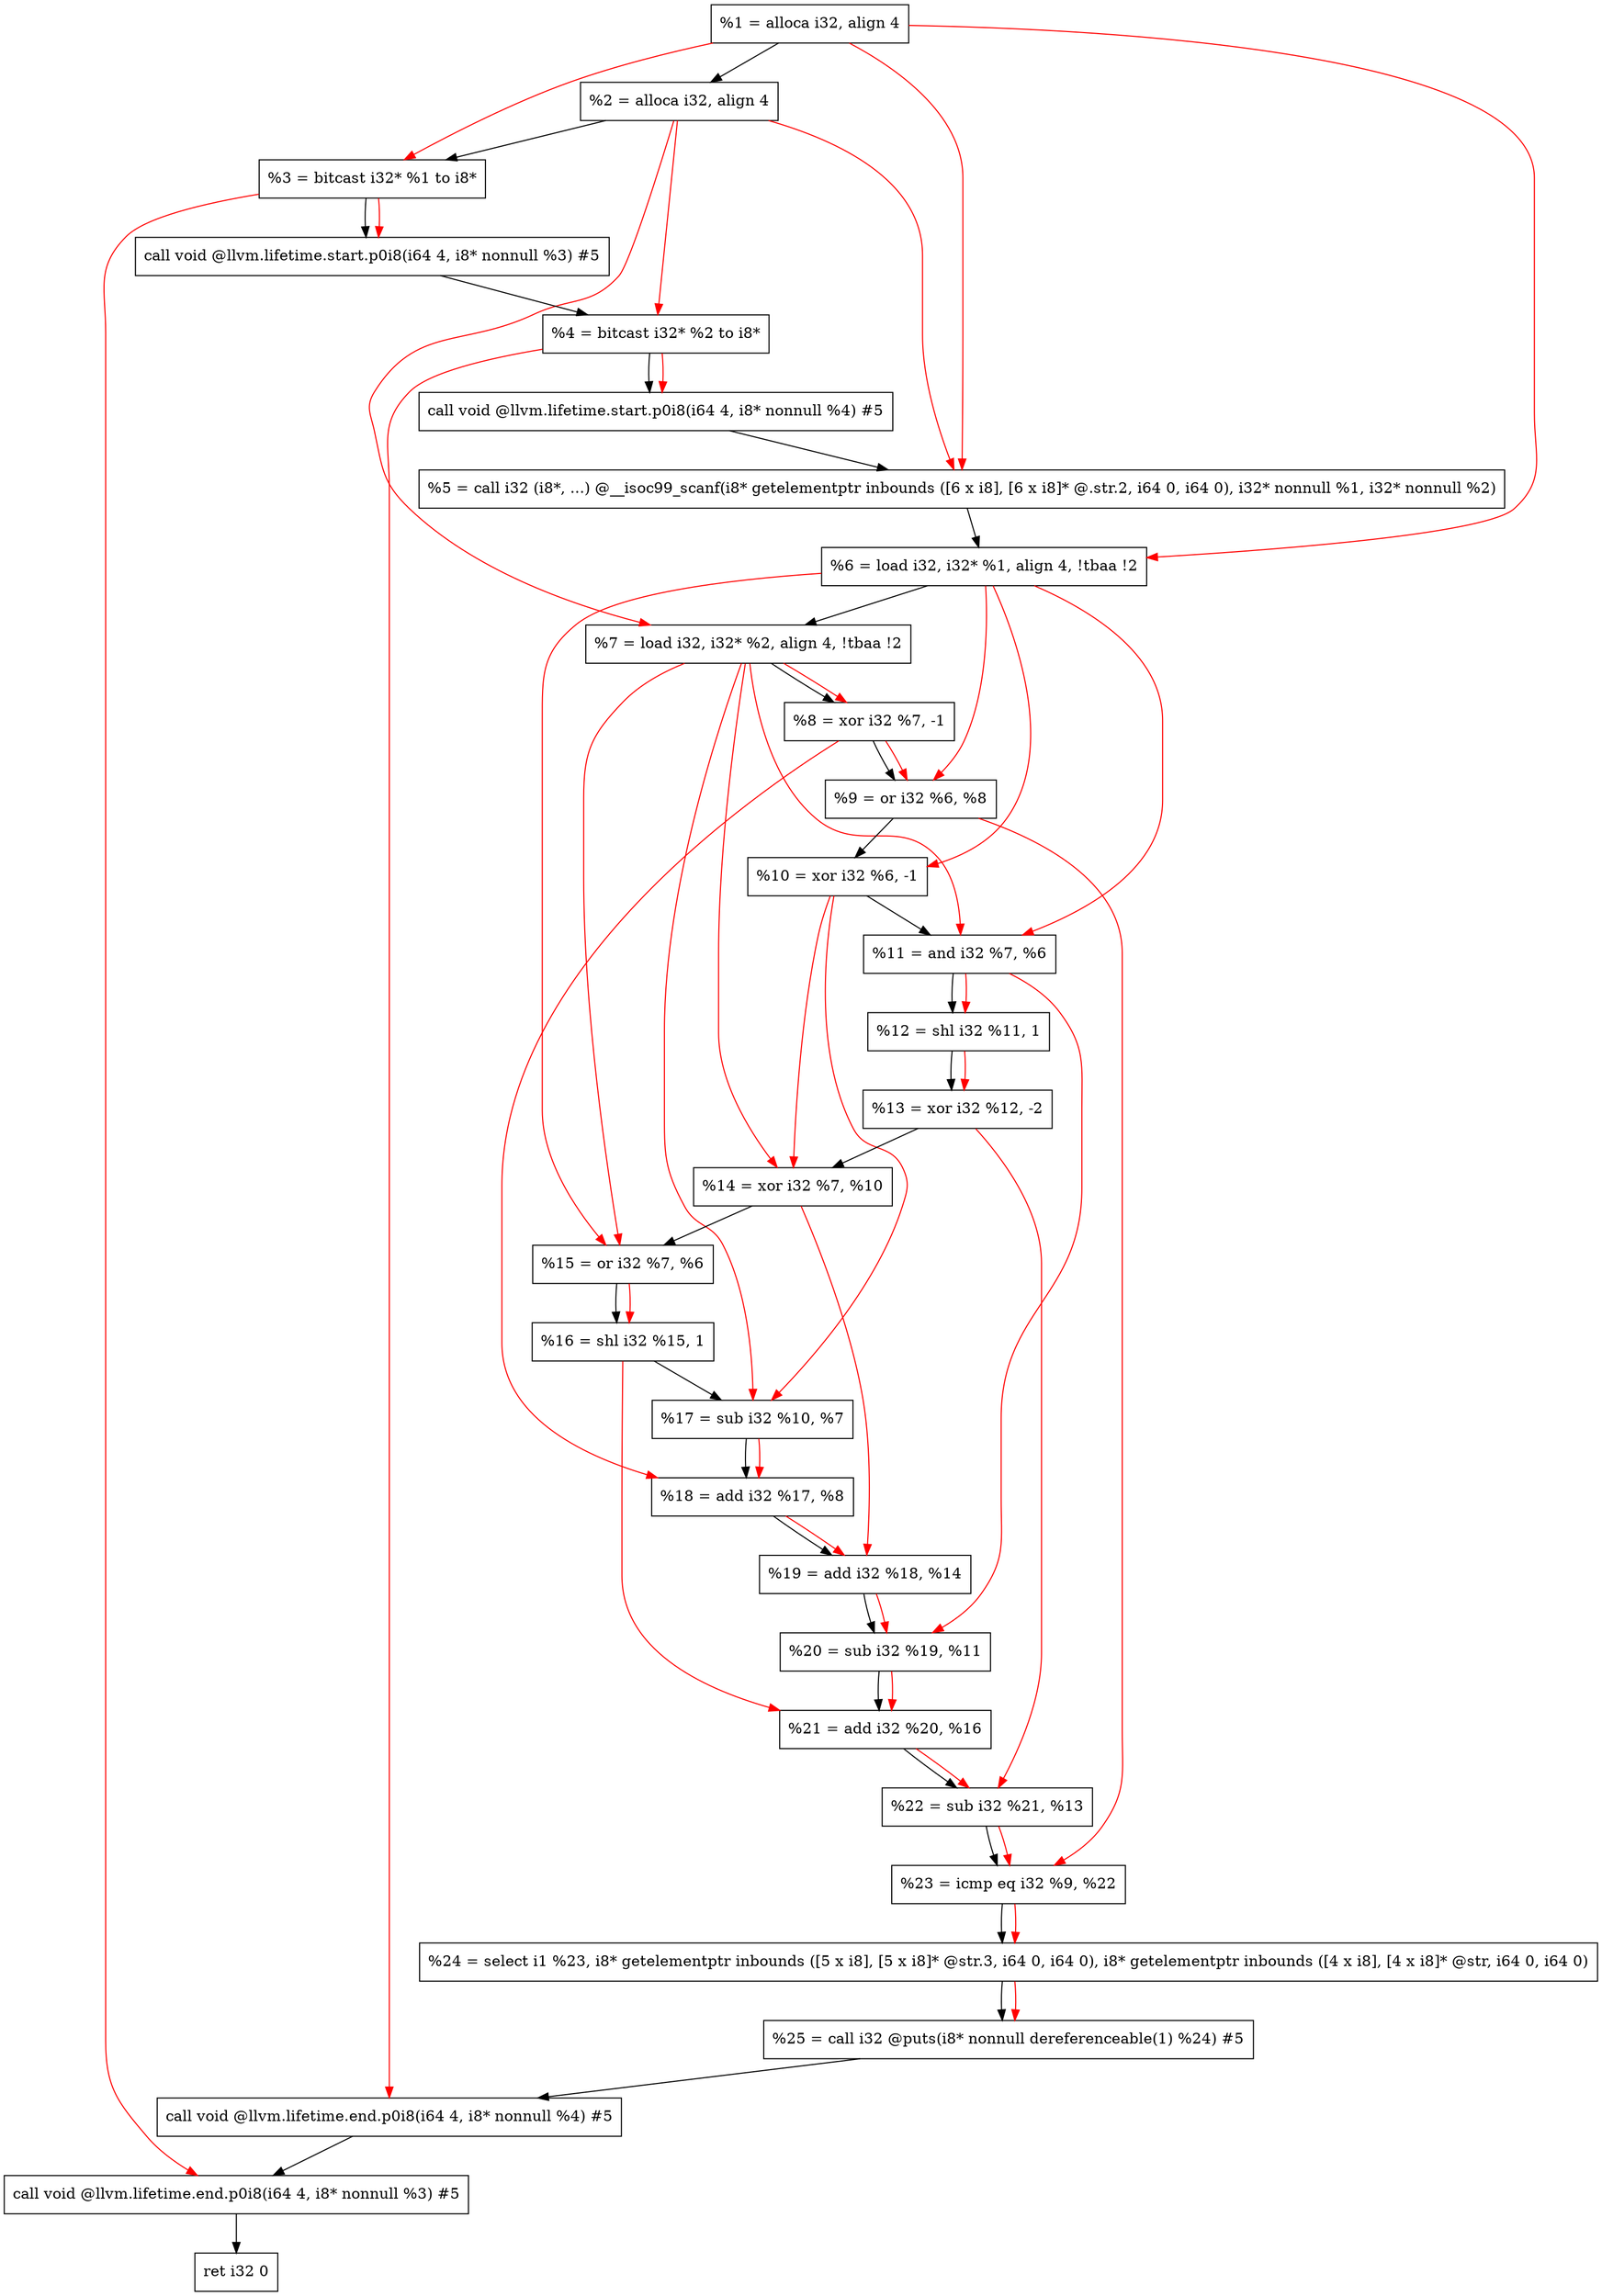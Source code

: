 digraph "DFG for'main' function" {
	Node0x24d47c8[shape=record, label="  %1 = alloca i32, align 4"];
	Node0x24d4848[shape=record, label="  %2 = alloca i32, align 4"];
	Node0x24d48d8[shape=record, label="  %3 = bitcast i32* %1 to i8*"];
	Node0x24d4d38[shape=record, label="  call void @llvm.lifetime.start.p0i8(i64 4, i8* nonnull %3) #5"];
	Node0x24d4e18[shape=record, label="  %4 = bitcast i32* %2 to i8*"];
	Node0x24d4f38[shape=record, label="  call void @llvm.lifetime.start.p0i8(i64 4, i8* nonnull %4) #5"];
	Node0x24d5170[shape=record, label="  %5 = call i32 (i8*, ...) @__isoc99_scanf(i8* getelementptr inbounds ([6 x i8], [6 x i8]* @.str.2, i64 0, i64 0), i32* nonnull %1, i32* nonnull %2)"];
	Node0x24d5228[shape=record, label="  %6 = load i32, i32* %1, align 4, !tbaa !2"];
	Node0x24d6198[shape=record, label="  %7 = load i32, i32* %2, align 4, !tbaa !2"];
	Node0x24d6820[shape=record, label="  %8 = xor i32 %7, -1"];
	Node0x24d6890[shape=record, label="  %9 = or i32 %6, %8"];
	Node0x24d6900[shape=record, label="  %10 = xor i32 %6, -1"];
	Node0x24d6970[shape=record, label="  %11 = and i32 %7, %6"];
	Node0x24d69e0[shape=record, label="  %12 = shl i32 %11, 1"];
	Node0x24d6a50[shape=record, label="  %13 = xor i32 %12, -2"];
	Node0x24d6ac0[shape=record, label="  %14 = xor i32 %7, %10"];
	Node0x24d6b30[shape=record, label="  %15 = or i32 %7, %6"];
	Node0x24d6ba0[shape=record, label="  %16 = shl i32 %15, 1"];
	Node0x24d6c10[shape=record, label="  %17 = sub i32 %10, %7"];
	Node0x24d6c80[shape=record, label="  %18 = add i32 %17, %8"];
	Node0x24d6cf0[shape=record, label="  %19 = add i32 %18, %14"];
	Node0x24d6d60[shape=record, label="  %20 = sub i32 %19, %11"];
	Node0x24d6dd0[shape=record, label="  %21 = add i32 %20, %16"];
	Node0x24d6e40[shape=record, label="  %22 = sub i32 %21, %13"];
	Node0x24d6eb0[shape=record, label="  %23 = icmp eq i32 %9, %22"];
	Node0x24759d8[shape=record, label="  %24 = select i1 %23, i8* getelementptr inbounds ([5 x i8], [5 x i8]* @str.3, i64 0, i64 0), i8* getelementptr inbounds ([4 x i8], [4 x i8]* @str, i64 0, i64 0)"];
	Node0x24d6f40[shape=record, label="  %25 = call i32 @puts(i8* nonnull dereferenceable(1) %24) #5"];
	Node0x24d7198[shape=record, label="  call void @llvm.lifetime.end.p0i8(i64 4, i8* nonnull %4) #5"];
	Node0x24d72f8[shape=record, label="  call void @llvm.lifetime.end.p0i8(i64 4, i8* nonnull %3) #5"];
	Node0x24d73b8[shape=record, label="  ret i32 0"];
	Node0x24d47c8 -> Node0x24d4848;
	Node0x24d4848 -> Node0x24d48d8;
	Node0x24d48d8 -> Node0x24d4d38;
	Node0x24d4d38 -> Node0x24d4e18;
	Node0x24d4e18 -> Node0x24d4f38;
	Node0x24d4f38 -> Node0x24d5170;
	Node0x24d5170 -> Node0x24d5228;
	Node0x24d5228 -> Node0x24d6198;
	Node0x24d6198 -> Node0x24d6820;
	Node0x24d6820 -> Node0x24d6890;
	Node0x24d6890 -> Node0x24d6900;
	Node0x24d6900 -> Node0x24d6970;
	Node0x24d6970 -> Node0x24d69e0;
	Node0x24d69e0 -> Node0x24d6a50;
	Node0x24d6a50 -> Node0x24d6ac0;
	Node0x24d6ac0 -> Node0x24d6b30;
	Node0x24d6b30 -> Node0x24d6ba0;
	Node0x24d6ba0 -> Node0x24d6c10;
	Node0x24d6c10 -> Node0x24d6c80;
	Node0x24d6c80 -> Node0x24d6cf0;
	Node0x24d6cf0 -> Node0x24d6d60;
	Node0x24d6d60 -> Node0x24d6dd0;
	Node0x24d6dd0 -> Node0x24d6e40;
	Node0x24d6e40 -> Node0x24d6eb0;
	Node0x24d6eb0 -> Node0x24759d8;
	Node0x24759d8 -> Node0x24d6f40;
	Node0x24d6f40 -> Node0x24d7198;
	Node0x24d7198 -> Node0x24d72f8;
	Node0x24d72f8 -> Node0x24d73b8;
edge [color=red]
	Node0x24d47c8 -> Node0x24d48d8;
	Node0x24d48d8 -> Node0x24d4d38;
	Node0x24d4848 -> Node0x24d4e18;
	Node0x24d4e18 -> Node0x24d4f38;
	Node0x24d47c8 -> Node0x24d5170;
	Node0x24d4848 -> Node0x24d5170;
	Node0x24d47c8 -> Node0x24d5228;
	Node0x24d4848 -> Node0x24d6198;
	Node0x24d6198 -> Node0x24d6820;
	Node0x24d5228 -> Node0x24d6890;
	Node0x24d6820 -> Node0x24d6890;
	Node0x24d5228 -> Node0x24d6900;
	Node0x24d6198 -> Node0x24d6970;
	Node0x24d5228 -> Node0x24d6970;
	Node0x24d6970 -> Node0x24d69e0;
	Node0x24d69e0 -> Node0x24d6a50;
	Node0x24d6198 -> Node0x24d6ac0;
	Node0x24d6900 -> Node0x24d6ac0;
	Node0x24d6198 -> Node0x24d6b30;
	Node0x24d5228 -> Node0x24d6b30;
	Node0x24d6b30 -> Node0x24d6ba0;
	Node0x24d6900 -> Node0x24d6c10;
	Node0x24d6198 -> Node0x24d6c10;
	Node0x24d6c10 -> Node0x24d6c80;
	Node0x24d6820 -> Node0x24d6c80;
	Node0x24d6c80 -> Node0x24d6cf0;
	Node0x24d6ac0 -> Node0x24d6cf0;
	Node0x24d6cf0 -> Node0x24d6d60;
	Node0x24d6970 -> Node0x24d6d60;
	Node0x24d6d60 -> Node0x24d6dd0;
	Node0x24d6ba0 -> Node0x24d6dd0;
	Node0x24d6dd0 -> Node0x24d6e40;
	Node0x24d6a50 -> Node0x24d6e40;
	Node0x24d6890 -> Node0x24d6eb0;
	Node0x24d6e40 -> Node0x24d6eb0;
	Node0x24d6eb0 -> Node0x24759d8;
	Node0x24759d8 -> Node0x24d6f40;
	Node0x24d4e18 -> Node0x24d7198;
	Node0x24d48d8 -> Node0x24d72f8;
}
